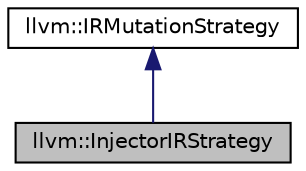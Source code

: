 digraph "llvm::InjectorIRStrategy"
{
 // LATEX_PDF_SIZE
  bgcolor="transparent";
  edge [fontname="Helvetica",fontsize="10",labelfontname="Helvetica",labelfontsize="10"];
  node [fontname="Helvetica",fontsize="10",shape="box"];
  Node1 [label="llvm::InjectorIRStrategy",height=0.2,width=0.4,color="black", fillcolor="grey75", style="filled", fontcolor="black",tooltip="Strategy that injects operations into the function."];
  Node2 -> Node1 [dir="back",color="midnightblue",fontsize="10",style="solid",fontname="Helvetica"];
  Node2 [label="llvm::IRMutationStrategy",height=0.2,width=0.4,color="black",URL="$classllvm_1_1IRMutationStrategy.html",tooltip="Base class for describing how to mutate a module."];
}
